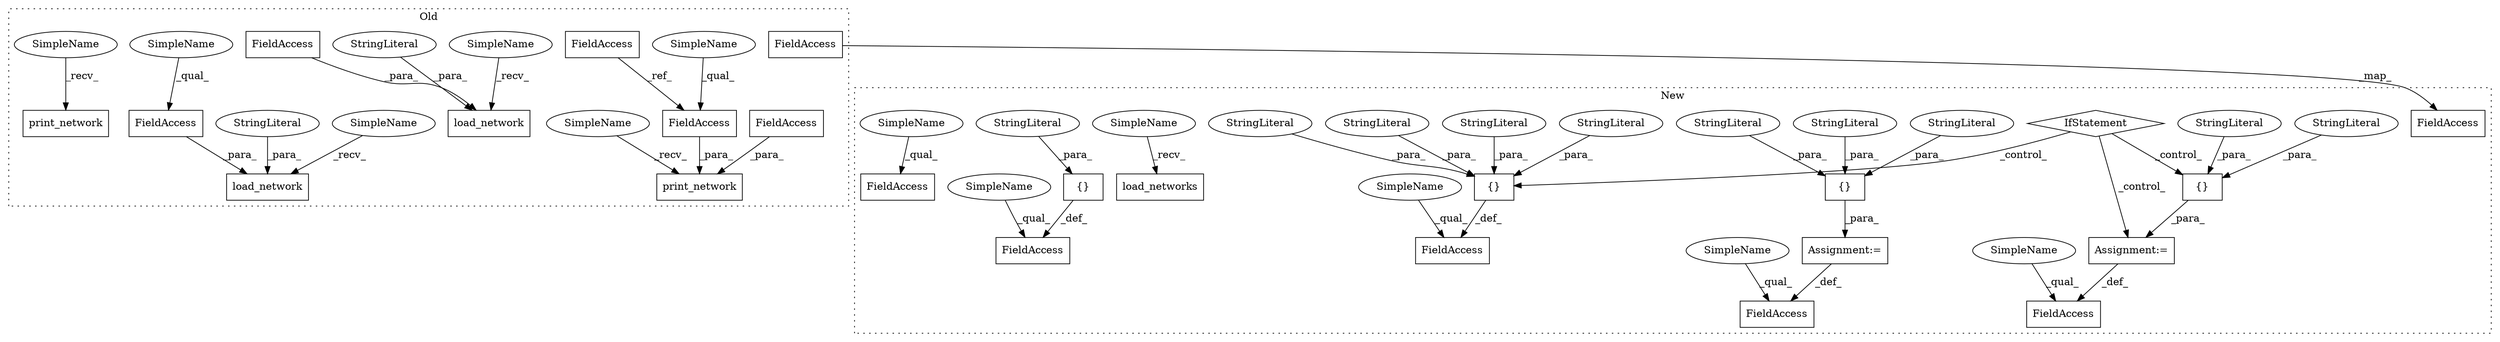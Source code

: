 digraph G {
subgraph cluster0 {
1 [label="print_network" a="32" s="2646,2683" l="14,1" shape="box"];
3 [label="print_network" a="32" s="2701,2738" l="14,1" shape="box"];
4 [label="FieldAccess" a="22" s="1000" l="11" shape="box"];
5 [label="FieldAccess" a="22" s="1347" l="12" shape="box"];
7 [label="FieldAccess" a="22" s="2727" l="11" shape="box"];
8 [label="load_network" a="32" s="1236,1278" l="13,1" shape="box"];
9 [label="StringLiteral" a="45" s="1261" l="5" shape="ellipse"];
10 [label="load_network" a="32" s="1292,1334" l="13,1" shape="box"];
11 [label="StringLiteral" a="45" s="1317" l="5" shape="ellipse"];
16 [label="FieldAccess" a="22" s="1305" l="11" shape="box"];
35 [label="FieldAccess" a="22" s="2715" l="11" shape="box"];
36 [label="SimpleName" a="42" s="2715" l="4" shape="ellipse"];
37 [label="SimpleName" a="42" s="1231" l="4" shape="ellipse"];
38 [label="SimpleName" a="42" s="1305" l="4" shape="ellipse"];
39 [label="SimpleName" a="42" s="1287" l="4" shape="ellipse"];
46 [label="FieldAccess" a="22" s="1249" l="11" shape="box"];
47 [label="SimpleName" a="42" s="2692" l="8" shape="ellipse"];
48 [label="SimpleName" a="42" s="2637" l="8" shape="ellipse"];
label = "Old";
style="dotted";
}
subgraph cluster1 {
2 [label="load_networks" a="32" s="1776,1805" l="14,1" shape="box"];
6 [label="FieldAccess" a="22" s="734" l="12" shape="box"];
12 [label="FieldAccess" a="22" s="1031" l="16" shape="box"];
13 [label="{}" a="4" s="1060,1072" l="1,1" shape="box"];
14 [label="StringLiteral" a="45" s="1067" l="5" shape="ellipse"];
15 [label="StringLiteral" a="45" s="1061" l="5" shape="ellipse"];
17 [label="FieldAccess" a="22" s="955" l="16" shape="box"];
18 [label="{}" a="4" s="984,1008" l="1,1" shape="box"];
19 [label="StringLiteral" a="45" s="1003" l="5" shape="ellipse"];
20 [label="StringLiteral" a="45" s="985" l="5" shape="ellipse"];
21 [label="StringLiteral" a="45" s="991" l="5" shape="ellipse"];
22 [label="FieldAccess" a="22" s="872" l="17" shape="box"];
23 [label="{}" a="4" s="697,723" l="1,1" shape="box"];
24 [label="StringLiteral" a="45" s="716" l="7" shape="ellipse"];
25 [label="StringLiteral" a="45" s="997" l="5" shape="ellipse"];
26 [label="StringLiteral" a="45" s="698" l="8" shape="ellipse"];
27 [label="FieldAccess" a="22" s="515" l="15" shape="box"];
28 [label="{}" a="4" s="543,603" l="1,1" shape="box"];
29 [label="StringLiteral" a="45" s="580" l="5" shape="ellipse"];
30 [label="StringLiteral" a="45" s="707" l="8" shape="ellipse"];
31 [label="FieldAccess" a="22" s="751" l="8" shape="box"];
32 [label="IfStatement" a="25" s="929,945" l="4,2" shape="diamond"];
33 [label="Assignment:=" a="7" s="684" l="1" shape="box"];
34 [label="Assignment:=" a="7" s="1047" l="1" shape="box"];
40 [label="SimpleName" a="42" s="1031" l="4" shape="ellipse"];
41 [label="SimpleName" a="42" s="872" l="4" shape="ellipse"];
42 [label="SimpleName" a="42" s="1771" l="4" shape="ellipse"];
43 [label="SimpleName" a="42" s="515" l="4" shape="ellipse"];
44 [label="SimpleName" a="42" s="955" l="4" shape="ellipse"];
45 [label="SimpleName" a="42" s="751" l="4" shape="ellipse"];
label = "New";
style="dotted";
}
4 -> 35 [label="_ref_"];
5 -> 6 [label="_map_"];
7 -> 3 [label="_para_"];
9 -> 8 [label="_para_"];
11 -> 10 [label="_para_"];
13 -> 34 [label="_para_"];
14 -> 13 [label="_para_"];
15 -> 13 [label="_para_"];
16 -> 10 [label="_para_"];
18 -> 17 [label="_def_"];
19 -> 18 [label="_para_"];
20 -> 18 [label="_para_"];
21 -> 18 [label="_para_"];
23 -> 33 [label="_para_"];
24 -> 23 [label="_para_"];
25 -> 18 [label="_para_"];
26 -> 23 [label="_para_"];
28 -> 27 [label="_def_"];
29 -> 28 [label="_para_"];
30 -> 23 [label="_para_"];
32 -> 34 [label="_control_"];
32 -> 13 [label="_control_"];
32 -> 18 [label="_control_"];
33 -> 22 [label="_def_"];
34 -> 12 [label="_def_"];
35 -> 3 [label="_para_"];
36 -> 35 [label="_qual_"];
37 -> 8 [label="_recv_"];
38 -> 16 [label="_qual_"];
39 -> 10 [label="_recv_"];
40 -> 12 [label="_qual_"];
41 -> 22 [label="_qual_"];
42 -> 2 [label="_recv_"];
43 -> 27 [label="_qual_"];
44 -> 17 [label="_qual_"];
45 -> 31 [label="_qual_"];
46 -> 8 [label="_para_"];
47 -> 3 [label="_recv_"];
48 -> 1 [label="_recv_"];
}